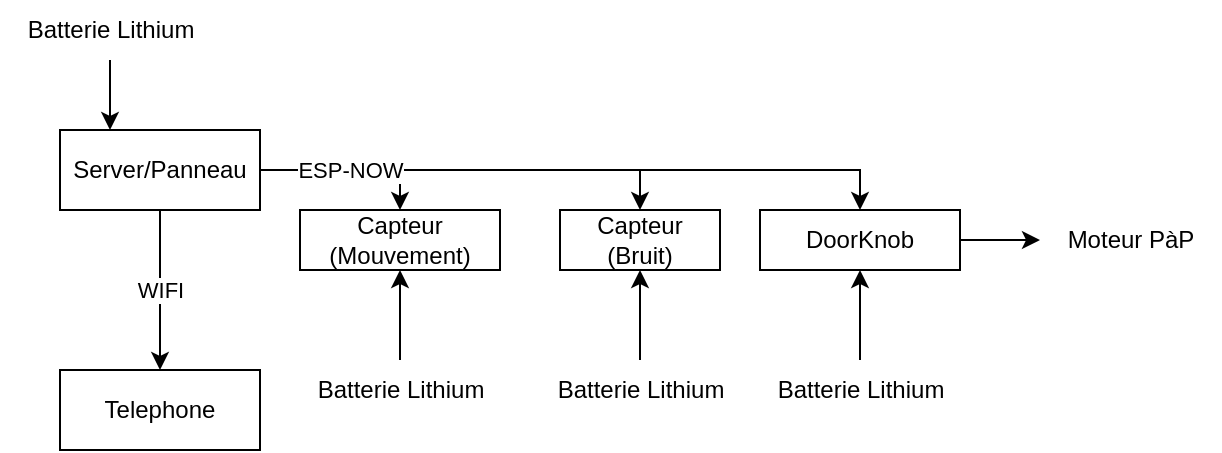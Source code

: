 <mxfile version="21.0.8" type="device"><diagram name="Page-1" id="qHw1JFBlz0CdFhUstOGD"><mxGraphModel dx="819" dy="437" grid="1" gridSize="10" guides="1" tooltips="1" connect="1" arrows="1" fold="1" page="1" pageScale="1" pageWidth="827" pageHeight="1169" math="0" shadow="0"><root><mxCell id="0"/><mxCell id="1" parent="0"/><mxCell id="Pnn7FIeExJAPUwYJSJhQ-2" style="edgeStyle=orthogonalEdgeStyle;rounded=0;orthogonalLoop=1;jettySize=auto;html=1;entryX=0.5;entryY=0;entryDx=0;entryDy=0;" edge="1" parent="1" source="Pnn7FIeExJAPUwYJSJhQ-1" target="Pnn7FIeExJAPUwYJSJhQ-3"><mxGeometry relative="1" as="geometry"><mxPoint x="670" y="320" as="targetPoint"/><Array as="points"><mxPoint x="560" y="300"/></Array></mxGeometry></mxCell><mxCell id="Pnn7FIeExJAPUwYJSJhQ-10" value="" style="edgeStyle=orthogonalEdgeStyle;rounded=0;orthogonalLoop=1;jettySize=auto;html=1;" edge="1" parent="1" source="Pnn7FIeExJAPUwYJSJhQ-1" target="Pnn7FIeExJAPUwYJSJhQ-9"><mxGeometry relative="1" as="geometry"><Array as="points"><mxPoint x="450" y="300"/></Array></mxGeometry></mxCell><mxCell id="Pnn7FIeExJAPUwYJSJhQ-13" value="WIFI" style="edgeStyle=orthogonalEdgeStyle;rounded=0;orthogonalLoop=1;jettySize=auto;html=1;" edge="1" parent="1" source="Pnn7FIeExJAPUwYJSJhQ-1" target="Pnn7FIeExJAPUwYJSJhQ-12"><mxGeometry relative="1" as="geometry"/></mxCell><mxCell id="Pnn7FIeExJAPUwYJSJhQ-15" value="ESP-NOW" style="edgeStyle=orthogonalEdgeStyle;rounded=0;orthogonalLoop=1;jettySize=auto;html=1;entryX=0.5;entryY=0;entryDx=0;entryDy=0;" edge="1" parent="1" source="Pnn7FIeExJAPUwYJSJhQ-1" target="Pnn7FIeExJAPUwYJSJhQ-14"><mxGeometry relative="1" as="geometry"/></mxCell><mxCell id="Pnn7FIeExJAPUwYJSJhQ-1" value="Server/Panneau" style="rounded=0;whiteSpace=wrap;html=1;" vertex="1" parent="1"><mxGeometry x="160" y="280" width="100" height="40" as="geometry"/></mxCell><mxCell id="Pnn7FIeExJAPUwYJSJhQ-35" value="" style="edgeStyle=orthogonalEdgeStyle;rounded=0;orthogonalLoop=1;jettySize=auto;html=1;" edge="1" parent="1" source="Pnn7FIeExJAPUwYJSJhQ-3" target="Pnn7FIeExJAPUwYJSJhQ-34"><mxGeometry relative="1" as="geometry"/></mxCell><mxCell id="Pnn7FIeExJAPUwYJSJhQ-3" value="DoorKnob" style="rounded=0;whiteSpace=wrap;html=1;" vertex="1" parent="1"><mxGeometry x="510" y="320" width="100" height="30" as="geometry"/></mxCell><mxCell id="Pnn7FIeExJAPUwYJSJhQ-5" style="edgeStyle=orthogonalEdgeStyle;rounded=0;orthogonalLoop=1;jettySize=auto;html=1;entryX=0.25;entryY=0;entryDx=0;entryDy=0;" edge="1" parent="1" source="Pnn7FIeExJAPUwYJSJhQ-4" target="Pnn7FIeExJAPUwYJSJhQ-1"><mxGeometry relative="1" as="geometry"/></mxCell><mxCell id="Pnn7FIeExJAPUwYJSJhQ-4" value="Batterie Lithium" style="text;html=1;align=center;verticalAlign=middle;resizable=0;points=[];autosize=1;strokeColor=none;fillColor=none;" vertex="1" parent="1"><mxGeometry x="130" y="215" width="110" height="30" as="geometry"/></mxCell><mxCell id="Pnn7FIeExJAPUwYJSJhQ-9" value="Capteur (Bruit)" style="rounded=0;whiteSpace=wrap;html=1;" vertex="1" parent="1"><mxGeometry x="410" y="320" width="80" height="30" as="geometry"/></mxCell><mxCell id="Pnn7FIeExJAPUwYJSJhQ-12" value="Telephone" style="rounded=0;whiteSpace=wrap;html=1;" vertex="1" parent="1"><mxGeometry x="160" y="400" width="100" height="40" as="geometry"/></mxCell><mxCell id="Pnn7FIeExJAPUwYJSJhQ-14" value="Capteur (Mouvement)" style="rounded=0;whiteSpace=wrap;html=1;" vertex="1" parent="1"><mxGeometry x="280" y="320" width="100" height="30" as="geometry"/></mxCell><mxCell id="Pnn7FIeExJAPUwYJSJhQ-27" value="" style="edgeStyle=orthogonalEdgeStyle;rounded=0;orthogonalLoop=1;jettySize=auto;html=1;" edge="1" parent="1" source="Pnn7FIeExJAPUwYJSJhQ-26" target="Pnn7FIeExJAPUwYJSJhQ-14"><mxGeometry relative="1" as="geometry"/></mxCell><mxCell id="Pnn7FIeExJAPUwYJSJhQ-26" value="Batterie Lithium" style="text;html=1;align=center;verticalAlign=middle;resizable=0;points=[];autosize=1;strokeColor=none;fillColor=none;" vertex="1" parent="1"><mxGeometry x="275" y="395" width="110" height="30" as="geometry"/></mxCell><mxCell id="Pnn7FIeExJAPUwYJSJhQ-30" value="" style="edgeStyle=orthogonalEdgeStyle;rounded=0;orthogonalLoop=1;jettySize=auto;html=1;" edge="1" parent="1" source="Pnn7FIeExJAPUwYJSJhQ-28" target="Pnn7FIeExJAPUwYJSJhQ-9"><mxGeometry relative="1" as="geometry"/></mxCell><mxCell id="Pnn7FIeExJAPUwYJSJhQ-28" value="Batterie Lithium" style="text;html=1;align=center;verticalAlign=middle;resizable=0;points=[];autosize=1;strokeColor=none;fillColor=none;" vertex="1" parent="1"><mxGeometry x="395" y="395" width="110" height="30" as="geometry"/></mxCell><mxCell id="Pnn7FIeExJAPUwYJSJhQ-31" value="" style="edgeStyle=orthogonalEdgeStyle;rounded=0;orthogonalLoop=1;jettySize=auto;html=1;" edge="1" parent="1" source="Pnn7FIeExJAPUwYJSJhQ-29" target="Pnn7FIeExJAPUwYJSJhQ-3"><mxGeometry relative="1" as="geometry"/></mxCell><mxCell id="Pnn7FIeExJAPUwYJSJhQ-29" value="Batterie Lithium" style="text;html=1;align=center;verticalAlign=middle;resizable=0;points=[];autosize=1;strokeColor=none;fillColor=none;" vertex="1" parent="1"><mxGeometry x="505" y="395" width="110" height="30" as="geometry"/></mxCell><mxCell id="Pnn7FIeExJAPUwYJSJhQ-34" value="Moteur PàP" style="text;html=1;align=center;verticalAlign=middle;resizable=0;points=[];autosize=1;strokeColor=none;fillColor=none;" vertex="1" parent="1"><mxGeometry x="650" y="320" width="90" height="30" as="geometry"/></mxCell></root></mxGraphModel></diagram></mxfile>
